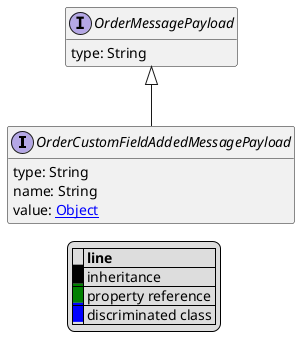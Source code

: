 @startuml

hide empty fields
hide empty methods
legend
|= |= line |
|<back:black>   </back>| inheritance |
|<back:green>   </back>| property reference |
|<back:blue>   </back>| discriminated class |
endlegend
interface OrderCustomFieldAddedMessagePayload [[OrderCustomFieldAddedMessagePayload.svg]] extends OrderMessagePayload {
    type: String
    name: String
    value: [[Object.svg Object]]
}
interface OrderMessagePayload [[OrderMessagePayload.svg]]  {
    type: String
}





@enduml
